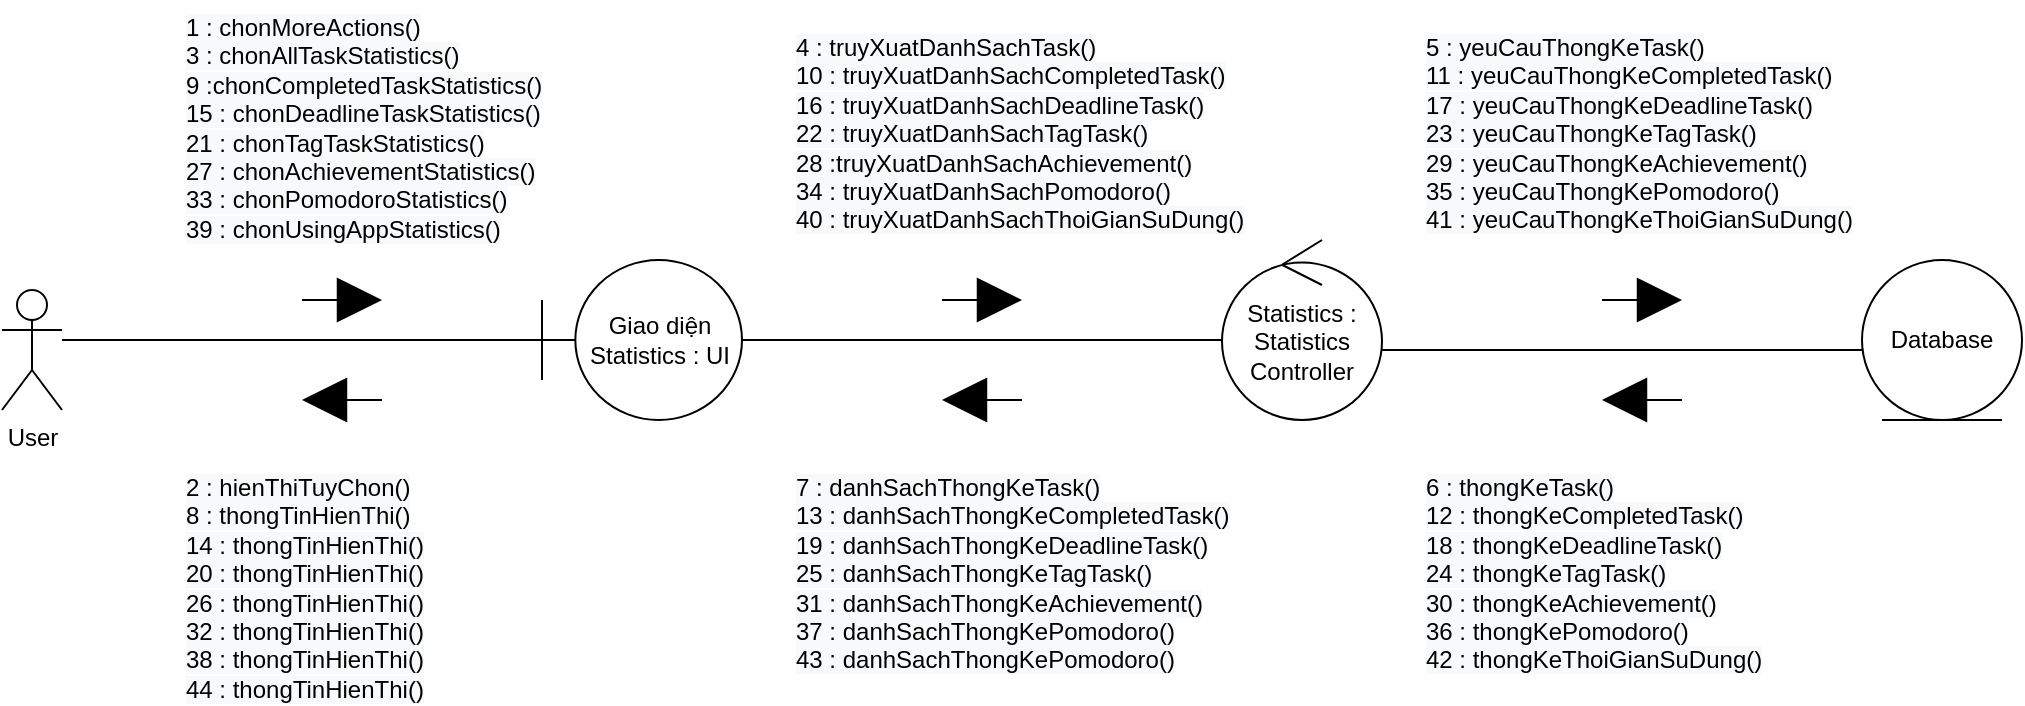 <mxfile version="13.6.5">
    <diagram id="wx6fKO2QuID2BFAPq64R" name="Page-1">
        <mxGraphModel dx="990" dy="585" grid="1" gridSize="10" guides="1" tooltips="1" connect="1" arrows="1" fold="1" page="1" pageScale="1" pageWidth="850" pageHeight="1100" background="#FFFFFF" math="0" shadow="0">
            <root>
                <mxCell id="0"/>
                <mxCell id="1" parent="0"/>
                <mxCell id="4" value="User&lt;br&gt;" style="shape=umlActor;verticalLabelPosition=bottom;verticalAlign=top;html=1;" parent="1" vertex="1">
                    <mxGeometry x="30" y="175" width="30" height="60" as="geometry"/>
                </mxCell>
                <mxCell id="5" value="Giao diện Statistics : UI" style="shape=umlBoundary;whiteSpace=wrap;html=1;" parent="1" vertex="1">
                    <mxGeometry x="300" y="160" width="100" height="80" as="geometry"/>
                </mxCell>
                <mxCell id="6" value="Database" style="ellipse;shape=umlEntity;whiteSpace=wrap;html=1;" parent="1" vertex="1">
                    <mxGeometry x="960" y="160" width="80" height="80" as="geometry"/>
                </mxCell>
                <mxCell id="7" value="Statistics&amp;nbsp;: Statistics Controller" style="ellipse;shape=umlControl;whiteSpace=wrap;html=1;" parent="1" vertex="1">
                    <mxGeometry x="640" y="150" width="80" height="90" as="geometry"/>
                </mxCell>
                <mxCell id="8" value="" style="html=1;verticalAlign=bottom;endArrow=block;startSize=7;endSize=20;endFill=1;sourcePerimeterSpacing=2;" parent="1" edge="1">
                    <mxGeometry x="0.25" y="70" width="80" relative="1" as="geometry">
                        <mxPoint x="180" y="180" as="sourcePoint"/>
                        <mxPoint x="220" y="180" as="targetPoint"/>
                        <mxPoint as="offset"/>
                    </mxGeometry>
                </mxCell>
                <mxCell id="10" value="" style="line;strokeWidth=1;rotatable=0;dashed=0;labelPosition=right;align=left;verticalAlign=middle;spacingTop=0;spacingLeft=6;points=[];portConstraint=eastwest;" parent="1" vertex="1">
                    <mxGeometry x="60" y="195" width="240" height="10" as="geometry"/>
                </mxCell>
                <mxCell id="12" value="" style="line;strokeWidth=1;rotatable=0;dashed=0;labelPosition=right;align=left;verticalAlign=middle;spacingTop=0;spacingLeft=6;points=[];portConstraint=eastwest;" parent="1" vertex="1">
                    <mxGeometry x="400" y="195" width="240" height="10" as="geometry"/>
                </mxCell>
                <mxCell id="13" value="" style="html=1;verticalAlign=bottom;endArrow=block;startSize=7;endSize=20;endFill=1;sourcePerimeterSpacing=2;" parent="1" edge="1">
                    <mxGeometry x="0.25" y="70" width="80" relative="1" as="geometry">
                        <mxPoint x="500" y="180" as="sourcePoint"/>
                        <mxPoint x="540" y="180" as="targetPoint"/>
                        <mxPoint as="offset"/>
                    </mxGeometry>
                </mxCell>
                <mxCell id="15" value="" style="line;strokeWidth=1;rotatable=0;dashed=0;labelPosition=right;align=left;verticalAlign=middle;spacingTop=0;spacingLeft=6;points=[];portConstraint=eastwest;" parent="1" vertex="1">
                    <mxGeometry x="720" y="200" width="240" height="10" as="geometry"/>
                </mxCell>
                <mxCell id="16" value="" style="html=1;verticalAlign=bottom;endArrow=block;startSize=7;endSize=20;endFill=1;sourcePerimeterSpacing=2;" parent="1" edge="1">
                    <mxGeometry x="0.25" y="70" width="80" relative="1" as="geometry">
                        <mxPoint x="830" y="180" as="sourcePoint"/>
                        <mxPoint x="870" y="180" as="targetPoint"/>
                        <mxPoint as="offset"/>
                    </mxGeometry>
                </mxCell>
                <mxCell id="18" value="" style="html=1;verticalAlign=bottom;endArrow=block;startSize=7;endSize=20;endFill=1;sourcePerimeterSpacing=2;" parent="1" edge="1">
                    <mxGeometry x="0.25" y="70" width="80" relative="1" as="geometry">
                        <mxPoint x="220" y="230" as="sourcePoint"/>
                        <mxPoint x="180" y="230" as="targetPoint"/>
                        <mxPoint as="offset"/>
                    </mxGeometry>
                </mxCell>
                <mxCell id="19" value="&lt;span style=&quot;color: rgba(0 , 0 , 0 , 0) ; font-family: monospace ; font-size: 0px&quot;&gt;%3CmxGraphModel%3E%3Croot%3E%3CmxCell%20id%3D%220%22%2F%3E%3CmxCell%20id%3D%221%22%20parent%3D%220%22%2F%3E%3CmxCell%20id%3D%222%22%20value%3D%22%22%20style%3D%22html%3D1%3BverticalAlign%3Dbottom%3BendArrow%3Dblock%3BstartSize%3D7%3BendSize%3D20%3BendFill%3D1%3BsourcePerimeterSpacing%3D2%3B%22%20edge%3D%221%22%20parent%3D%221%22%3E%3CmxGeometry%20x%3D%220.25%22%20y%3D%2270%22%20width%3D%2280%22%20relative%3D%221%22%20as%3D%22geometry%22%3E%3CmxPoint%20x%3D%22190%22%20y%3D%22180%22%20as%3D%22sourcePoint%22%2F%3E%3CmxPoint%20x%3D%22230%22%20y%3D%22180%22%20as%3D%22targetPoint%22%2F%3E%3CmxPoint%20as%3D%22offset%22%2F%3E%3C%2FmxGeometry%3E%3C%2FmxCell%3E%3C%2Froot%3E%3C%2FmxGraphModel%3E&lt;/span&gt;&lt;span style=&quot;color: rgba(0 , 0 , 0 , 0) ; font-family: monospace ; font-size: 0px&quot;&gt;%3CmxGraphModel%3E%3Croot%3E%3CmxCell%20id%3D%220%22%2F%3E%3CmxCell%20id%3D%221%22%20parent%3D%220%22%2F%3E%3CmxCell%20id%3D%222%22%20value%3D%22%22%20style%3D%22html%3D1%3BverticalAlign%3Dbottom%3BendArrow%3Dblock%3BstartSize%3D7%3BendSize%3D20%3BendFill%3D1%3BsourcePerimeterSpacing%3D2%3B%22%20edge%3D%221%22%20parent%3D%221%22%3E%3CmxGeometry%20x%3D%220.25%22%20y%3D%2270%22%20width%3D%2280%22%20relative%3D%221%22%20as%3D%22geometry%22%3E%3CmxPoint%20x%3D%22190%22%20y%3D%22180%22%20as%3D%22sourcePoint%22%2F%3E%3CmxPoint%20x%3D%22230%22%20y%3D%22180%22%20as%3D%22targetPoint%22%2F%3E%3CmxPoint%20as%3D%22offset%22%2F%3E%3C%2FmxGeometry%3E%3C%2FmxCell%3E%3C%2Froot%3E%3C%2FmxGraphModel%3E&lt;/span&gt;" style="text;html=1;align=center;verticalAlign=middle;resizable=0;points=[];autosize=1;" parent="1" vertex="1">
                    <mxGeometry x="160" y="300" width="20" height="20" as="geometry"/>
                </mxCell>
                <mxCell id="37" value="" style="html=1;verticalAlign=bottom;endArrow=block;startSize=7;endSize=20;endFill=1;sourcePerimeterSpacing=2;" parent="1" edge="1">
                    <mxGeometry x="0.25" y="70" width="80" relative="1" as="geometry">
                        <mxPoint x="540" y="230" as="sourcePoint"/>
                        <mxPoint x="500" y="230" as="targetPoint"/>
                        <mxPoint as="offset"/>
                    </mxGeometry>
                </mxCell>
                <mxCell id="38" value="" style="html=1;verticalAlign=bottom;endArrow=block;startSize=7;endSize=20;endFill=1;sourcePerimeterSpacing=2;" parent="1" edge="1">
                    <mxGeometry x="0.25" y="70" width="80" relative="1" as="geometry">
                        <mxPoint x="870" y="230" as="sourcePoint"/>
                        <mxPoint x="830" y="230" as="targetPoint"/>
                        <mxPoint as="offset"/>
                    </mxGeometry>
                </mxCell>
                <mxCell id="39" value="&lt;span style=&quot;color: rgb(0 , 0 , 0) ; font-family: &amp;#34;helvetica&amp;#34; ; font-size: 12px ; font-style: normal ; font-weight: 400 ; letter-spacing: normal ; text-indent: 0px ; text-transform: none ; word-spacing: 0px ; background-color: rgb(248 , 249 , 250) ; display: inline ; float: none&quot;&gt;1 : chonMoreActions()&lt;br&gt;&lt;span style=&quot;font-family: &amp;#34;helvetica&amp;#34;&quot;&gt;3 : chonAllTaskStatistics()&lt;br&gt;&lt;/span&gt;&lt;span style=&quot;font-family: &amp;#34;helvetica&amp;#34;&quot;&gt;9 :chonCompletedTaskStatistics()&lt;br&gt;&lt;/span&gt;&lt;span style=&quot;font-family: &amp;#34;helvetica&amp;#34;&quot;&gt;15 : chonDeadlineTaskStatistics()&lt;br&gt;&lt;/span&gt;&lt;span style=&quot;font-family: &amp;#34;helvetica&amp;#34;&quot;&gt;21 : chonTagTaskStatistics()&lt;br&gt;&lt;/span&gt;&lt;span style=&quot;font-family: &amp;#34;helvetica&amp;#34;&quot;&gt;27 : chonAchievementStatistics()&lt;br&gt;&lt;/span&gt;&lt;span style=&quot;font-family: &amp;#34;helvetica&amp;#34;&quot;&gt;33 : chonPomodoroStatistics()&lt;br&gt;&lt;/span&gt;&lt;span style=&quot;font-family: &amp;#34;helvetica&amp;#34;&quot;&gt;39 : chonUsingAppStatistics()&lt;/span&gt;&lt;br&gt;&lt;/span&gt;" style="text;whiteSpace=wrap;html=1;" parent="1" vertex="1">
                    <mxGeometry x="120" y="30" width="190" height="120" as="geometry"/>
                </mxCell>
                <mxCell id="40" value="&lt;span style=&quot;color: rgb(0 , 0 , 0) ; font-family: &amp;#34;helvetica&amp;#34; ; font-size: 12px ; font-style: normal ; font-weight: 400 ; letter-spacing: normal ; text-indent: 0px ; text-transform: none ; word-spacing: 0px ; background-color: rgb(248 , 249 , 250) ; display: inline ; float: none&quot;&gt;2 : hienThiTuyChon()&lt;br&gt;&lt;span style=&quot;font-family: &amp;#34;helvetica&amp;#34;&quot;&gt;8 : thongTinHienThi()&lt;br&gt;&lt;/span&gt;14 : thongTinHienThi()&lt;br&gt;20 : thongTinHienThi()&lt;br&gt;26 : thongTinHienThi()&lt;br&gt;32 : thongTinHienThi()&lt;br&gt;38 : thongTinHienThi()&lt;br&gt;44 : thongTinHienThi()&lt;br&gt;&lt;/span&gt;" style="text;whiteSpace=wrap;html=1;" parent="1" vertex="1">
                    <mxGeometry x="120" y="260" width="140" height="120" as="geometry"/>
                </mxCell>
                <mxCell id="41" value="&lt;span style=&quot;color: rgb(0 , 0 , 0) ; font-family: &amp;#34;helvetica&amp;#34; ; font-size: 12px ; font-style: normal ; font-weight: 400 ; letter-spacing: normal ; text-indent: 0px ; text-transform: none ; word-spacing: 0px ; background-color: rgb(248 , 249 , 250) ; display: inline ; float: none&quot;&gt;4 : truyXuatDanhSachTask()&lt;br&gt;&lt;span&gt;10 : truyXuatDanhSachCompletedTask()&lt;br&gt;&lt;/span&gt;&lt;span&gt;16 : truyXuatDanhSachDeadlineTask()&lt;br&gt;&lt;/span&gt;&lt;span&gt;22 : truyXuatDanhSachTagTask()&lt;br&gt;&lt;/span&gt;&lt;span&gt;28 :truyXuatDanhSachAchievement()&lt;br&gt;&lt;/span&gt;&lt;span&gt;34 : truyXuatDanhSachPomodoro()&lt;br&gt;&lt;/span&gt;&lt;span&gt;40 : truyXuatDanhSachThoiGianSuDung()&lt;/span&gt;&lt;br&gt;&lt;/span&gt;" style="text;whiteSpace=wrap;html=1;" parent="1" vertex="1">
                    <mxGeometry x="425" y="40" width="235" height="110" as="geometry"/>
                </mxCell>
                <mxCell id="42" value="&lt;span style=&quot;color: rgb(0 , 0 , 0) ; font-family: &amp;#34;helvetica&amp;#34; ; font-size: 12px ; font-style: normal ; font-weight: 400 ; letter-spacing: normal ; text-indent: 0px ; text-transform: none ; word-spacing: 0px ; background-color: rgb(248 , 249 , 250) ; display: inline ; float: none&quot;&gt;5 : yeuCauThongKeTask()&lt;br&gt;&lt;span style=&quot;font-family: &amp;#34;helvetica&amp;#34;&quot;&gt;11 : yeuCauThongKeCompletedTask()&lt;br&gt;&lt;/span&gt;&lt;span style=&quot;font-family: &amp;#34;helvetica&amp;#34;&quot;&gt;17 : yeuCauThongKeDeadlineTask()&lt;br&gt;&lt;/span&gt;23 : yeuCauThongKeTagTask()&lt;br&gt;&lt;span&gt;29 : yeuCauThongKeAchievement()&lt;br&gt;&lt;/span&gt;&lt;span&gt;35 : yeuCauThongKePomodoro()&lt;br&gt;&lt;/span&gt;&lt;span&gt;41 : yeuCauThongKeThoiGianSuDung()&lt;/span&gt;&lt;br&gt;&lt;/span&gt;" style="text;whiteSpace=wrap;html=1;" parent="1" vertex="1">
                    <mxGeometry x="740" y="40" width="220" height="110" as="geometry"/>
                </mxCell>
                <mxCell id="43" value="&lt;span style=&quot;color: rgb(0 , 0 , 0) ; font-family: &amp;#34;helvetica&amp;#34; ; font-size: 12px ; font-style: normal ; font-weight: 400 ; letter-spacing: normal ; text-indent: 0px ; text-transform: none ; word-spacing: 0px ; background-color: rgb(248 , 249 , 250) ; display: inline ; float: none&quot;&gt;6 : thongKeTask()&lt;br&gt;&lt;span style=&quot;font-family: &amp;#34;helvetica&amp;#34;&quot;&gt;12 : thongKeCompletedTask()&lt;br&gt;&lt;/span&gt;&lt;span style=&quot;font-family: &amp;#34;helvetica&amp;#34;&quot;&gt;18 : thongKeDeadlineTask()&lt;br&gt;&lt;/span&gt;24 : thongKeTagTask()&lt;br&gt;30 : thongKeAchievement()&lt;br&gt;&lt;span&gt;36 : thongKePomodoro()&lt;br&gt;&lt;/span&gt;42 : thongKeThoiGianSuDung()&lt;br&gt;&lt;/span&gt;" style="text;whiteSpace=wrap;html=1;" parent="1" vertex="1">
                    <mxGeometry x="740" y="260" width="180" height="110" as="geometry"/>
                </mxCell>
                <mxCell id="44" value="&lt;span style=&quot;color: rgb(0 , 0 , 0) ; font-family: &amp;#34;helvetica&amp;#34; ; font-size: 12px ; font-style: normal ; font-weight: 400 ; letter-spacing: normal ; text-indent: 0px ; text-transform: none ; word-spacing: 0px ; background-color: rgb(248 , 249 , 250) ; display: inline ; float: none&quot;&gt;7 : danhSachThongKeTask()&lt;br&gt;13 : danhSachThongKeCompletedTask()&lt;br&gt;19 : danhSachThongKeDeadlineTask()&lt;br&gt;25 : danhSachThongKeTagTask()&lt;br&gt;31 : danhSachThongKeAchievement()&lt;br&gt;37 : danhSachThongKePomodoro()&lt;br&gt;43 : danhSachThongKePomodoro()&lt;br&gt;&lt;/span&gt;" style="text;whiteSpace=wrap;html=1;" parent="1" vertex="1">
                    <mxGeometry x="425" y="260" width="220" height="110" as="geometry"/>
                </mxCell>
            </root>
        </mxGraphModel>
    </diagram>
</mxfile>